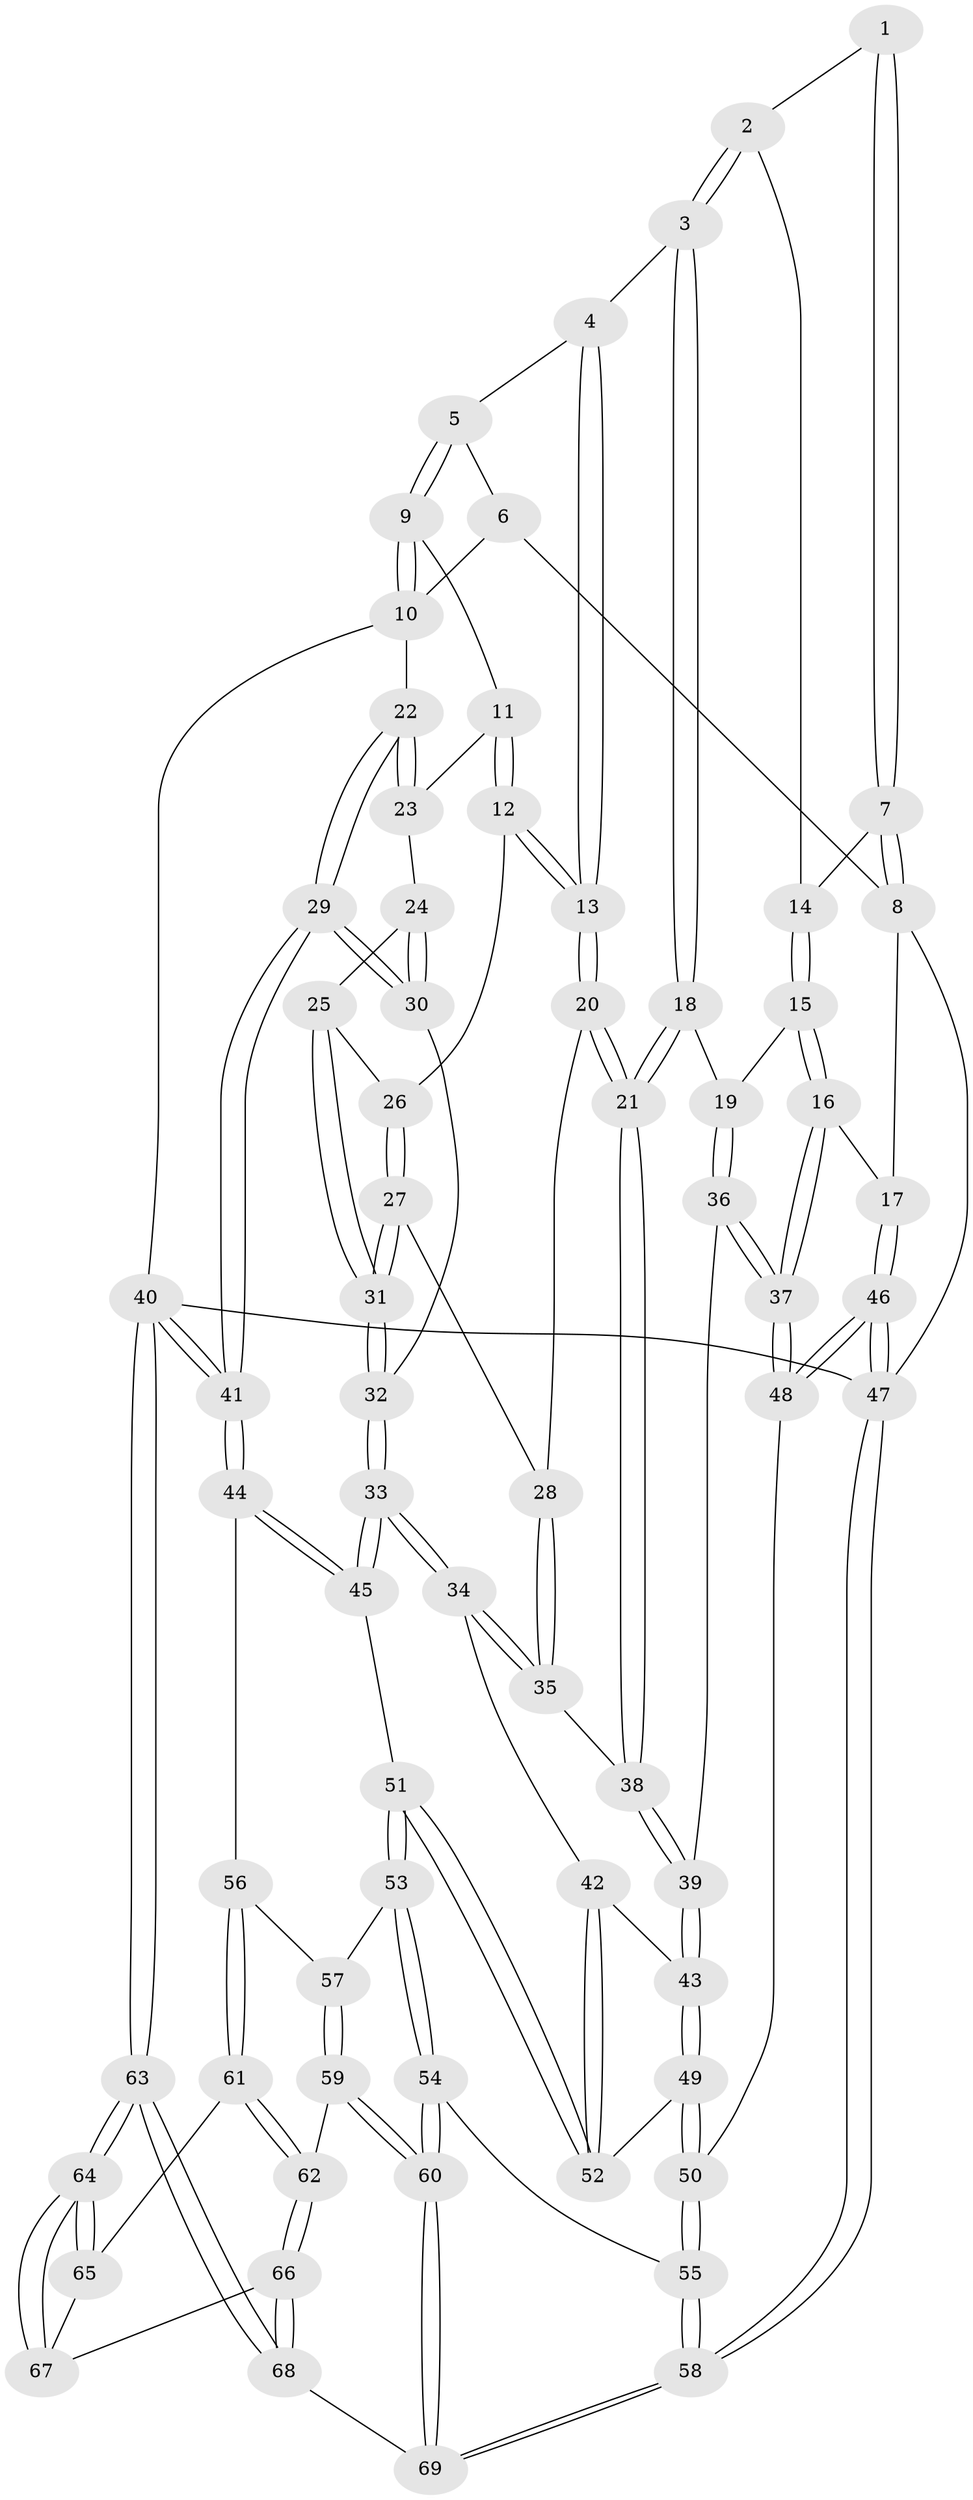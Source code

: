 // coarse degree distribution, {5: 0.15, 4: 0.25, 2: 0.05, 3: 0.3, 6: 0.1, 9: 0.05, 7: 0.05, 11: 0.05}
// Generated by graph-tools (version 1.1) at 2025/06/03/04/25 22:06:46]
// undirected, 69 vertices, 169 edges
graph export_dot {
graph [start="1"]
  node [color=gray90,style=filled];
  1 [pos="+0.11372538520555954+0"];
  2 [pos="+0.18406559507154047+0.051286483263900735"];
  3 [pos="+0.2703453172268586+0.1521479309373297"];
  4 [pos="+0.42451232143348844+0"];
  5 [pos="+0.46980856620135836+0"];
  6 [pos="+0.02158852858536165+0"];
  7 [pos="+0.04972788501204616+0.11247655512789687"];
  8 [pos="+0+0.05269607580280844"];
  9 [pos="+0.6470581796473075+0"];
  10 [pos="+1+0"];
  11 [pos="+0.6205659541263389+0.21844646639203602"];
  12 [pos="+0.6164354568186509+0.22476704957417268"];
  13 [pos="+0.5180171748168988+0.2871691421563603"];
  14 [pos="+0.06908397651710288+0.14744539080564523"];
  15 [pos="+0.10900676301110795+0.32421405927808683"];
  16 [pos="+0+0.37952199534335346"];
  17 [pos="+0+0.39042885149855994"];
  18 [pos="+0.2684071838811671+0.29294529074314074"];
  19 [pos="+0.2071961713613943+0.3226842637150449"];
  20 [pos="+0.47125839491118254+0.34046488443747824"];
  21 [pos="+0.4650528983981369+0.3458022512759837"];
  22 [pos="+1+0"];
  23 [pos="+0.9764604590847223+0.13703021183564307"];
  24 [pos="+0.8438272295955309+0.302719876684458"];
  25 [pos="+0.8172524085557424+0.3164208669931829"];
  26 [pos="+0.7348755360367286+0.3178793174048056"];
  27 [pos="+0.7303290245247734+0.3988057910846388"];
  28 [pos="+0.6993825009103857+0.4013611387731595"];
  29 [pos="+1+0.5541786426887225"];
  30 [pos="+0.9113954537750574+0.5144043389645366"];
  31 [pos="+0.7859897769511047+0.4655507397424534"];
  32 [pos="+0.8058120547238347+0.5181152712852319"];
  33 [pos="+0.7167612837482588+0.5802015763494781"];
  34 [pos="+0.6997531014435315+0.5733042357535512"];
  35 [pos="+0.6381922114122919+0.5301523801458632"];
  36 [pos="+0.22688455312945535+0.577612781044342"];
  37 [pos="+0.2026257369609214+0.6550096886093131"];
  38 [pos="+0.4889907186167397+0.44829224173425525"];
  39 [pos="+0.46354787815987775+0.5102975653569339"];
  40 [pos="+1+1"];
  41 [pos="+1+0.8407054675471636"];
  42 [pos="+0.5893106045017162+0.6403063520537615"];
  43 [pos="+0.44896782207247904+0.6358850717875608"];
  44 [pos="+0.7825378437055556+0.7773486591711778"];
  45 [pos="+0.7262987360773658+0.7014251281805217"];
  46 [pos="+0+1"];
  47 [pos="+0+1"];
  48 [pos="+0.2020054301391242+0.6688954589365559"];
  49 [pos="+0.4411464780191026+0.6604248406861537"];
  50 [pos="+0.37884725008097037+0.7181833194973988"];
  51 [pos="+0.5811623726925793+0.7463721317599465"];
  52 [pos="+0.5735730192642143+0.7391682700608565"];
  53 [pos="+0.5731667506536581+0.7859735868236365"];
  54 [pos="+0.4255402366434626+0.8449974230638984"];
  55 [pos="+0.3981794787220625+0.8437976989669171"];
  56 [pos="+0.7782404913124492+0.7830986922619326"];
  57 [pos="+0.5905289690220271+0.8276965751925383"];
  58 [pos="+0.20240895468238773+1"];
  59 [pos="+0.5973998776388175+0.8847289473987454"];
  60 [pos="+0.5714639778607192+0.9094566472340283"];
  61 [pos="+0.7600356371906365+0.8145743824327246"];
  62 [pos="+0.6225662351069797+0.8878140161864354"];
  63 [pos="+0.8816633874457481+1"];
  64 [pos="+0.8565196983637395+1"];
  65 [pos="+0.7505706064222244+0.8681376572291372"];
  66 [pos="+0.676801025199418+0.9397745382189991"];
  67 [pos="+0.7143243416617832+0.9123880067931875"];
  68 [pos="+0.6978755328624175+1"];
  69 [pos="+0.5193851100956602+1"];
  1 -- 2;
  1 -- 7;
  1 -- 7;
  2 -- 3;
  2 -- 3;
  2 -- 14;
  3 -- 4;
  3 -- 18;
  3 -- 18;
  4 -- 5;
  4 -- 13;
  4 -- 13;
  5 -- 6;
  5 -- 9;
  5 -- 9;
  6 -- 8;
  6 -- 10;
  7 -- 8;
  7 -- 8;
  7 -- 14;
  8 -- 17;
  8 -- 47;
  9 -- 10;
  9 -- 10;
  9 -- 11;
  10 -- 22;
  10 -- 40;
  11 -- 12;
  11 -- 12;
  11 -- 23;
  12 -- 13;
  12 -- 13;
  12 -- 26;
  13 -- 20;
  13 -- 20;
  14 -- 15;
  14 -- 15;
  15 -- 16;
  15 -- 16;
  15 -- 19;
  16 -- 17;
  16 -- 37;
  16 -- 37;
  17 -- 46;
  17 -- 46;
  18 -- 19;
  18 -- 21;
  18 -- 21;
  19 -- 36;
  19 -- 36;
  20 -- 21;
  20 -- 21;
  20 -- 28;
  21 -- 38;
  21 -- 38;
  22 -- 23;
  22 -- 23;
  22 -- 29;
  22 -- 29;
  23 -- 24;
  24 -- 25;
  24 -- 30;
  24 -- 30;
  25 -- 26;
  25 -- 31;
  25 -- 31;
  26 -- 27;
  26 -- 27;
  27 -- 28;
  27 -- 31;
  27 -- 31;
  28 -- 35;
  28 -- 35;
  29 -- 30;
  29 -- 30;
  29 -- 41;
  29 -- 41;
  30 -- 32;
  31 -- 32;
  31 -- 32;
  32 -- 33;
  32 -- 33;
  33 -- 34;
  33 -- 34;
  33 -- 45;
  33 -- 45;
  34 -- 35;
  34 -- 35;
  34 -- 42;
  35 -- 38;
  36 -- 37;
  36 -- 37;
  36 -- 39;
  37 -- 48;
  37 -- 48;
  38 -- 39;
  38 -- 39;
  39 -- 43;
  39 -- 43;
  40 -- 41;
  40 -- 41;
  40 -- 63;
  40 -- 63;
  40 -- 47;
  41 -- 44;
  41 -- 44;
  42 -- 43;
  42 -- 52;
  42 -- 52;
  43 -- 49;
  43 -- 49;
  44 -- 45;
  44 -- 45;
  44 -- 56;
  45 -- 51;
  46 -- 47;
  46 -- 47;
  46 -- 48;
  46 -- 48;
  47 -- 58;
  47 -- 58;
  48 -- 50;
  49 -- 50;
  49 -- 50;
  49 -- 52;
  50 -- 55;
  50 -- 55;
  51 -- 52;
  51 -- 52;
  51 -- 53;
  51 -- 53;
  53 -- 54;
  53 -- 54;
  53 -- 57;
  54 -- 55;
  54 -- 60;
  54 -- 60;
  55 -- 58;
  55 -- 58;
  56 -- 57;
  56 -- 61;
  56 -- 61;
  57 -- 59;
  57 -- 59;
  58 -- 69;
  58 -- 69;
  59 -- 60;
  59 -- 60;
  59 -- 62;
  60 -- 69;
  60 -- 69;
  61 -- 62;
  61 -- 62;
  61 -- 65;
  62 -- 66;
  62 -- 66;
  63 -- 64;
  63 -- 64;
  63 -- 68;
  63 -- 68;
  64 -- 65;
  64 -- 65;
  64 -- 67;
  64 -- 67;
  65 -- 67;
  66 -- 67;
  66 -- 68;
  66 -- 68;
  68 -- 69;
}
